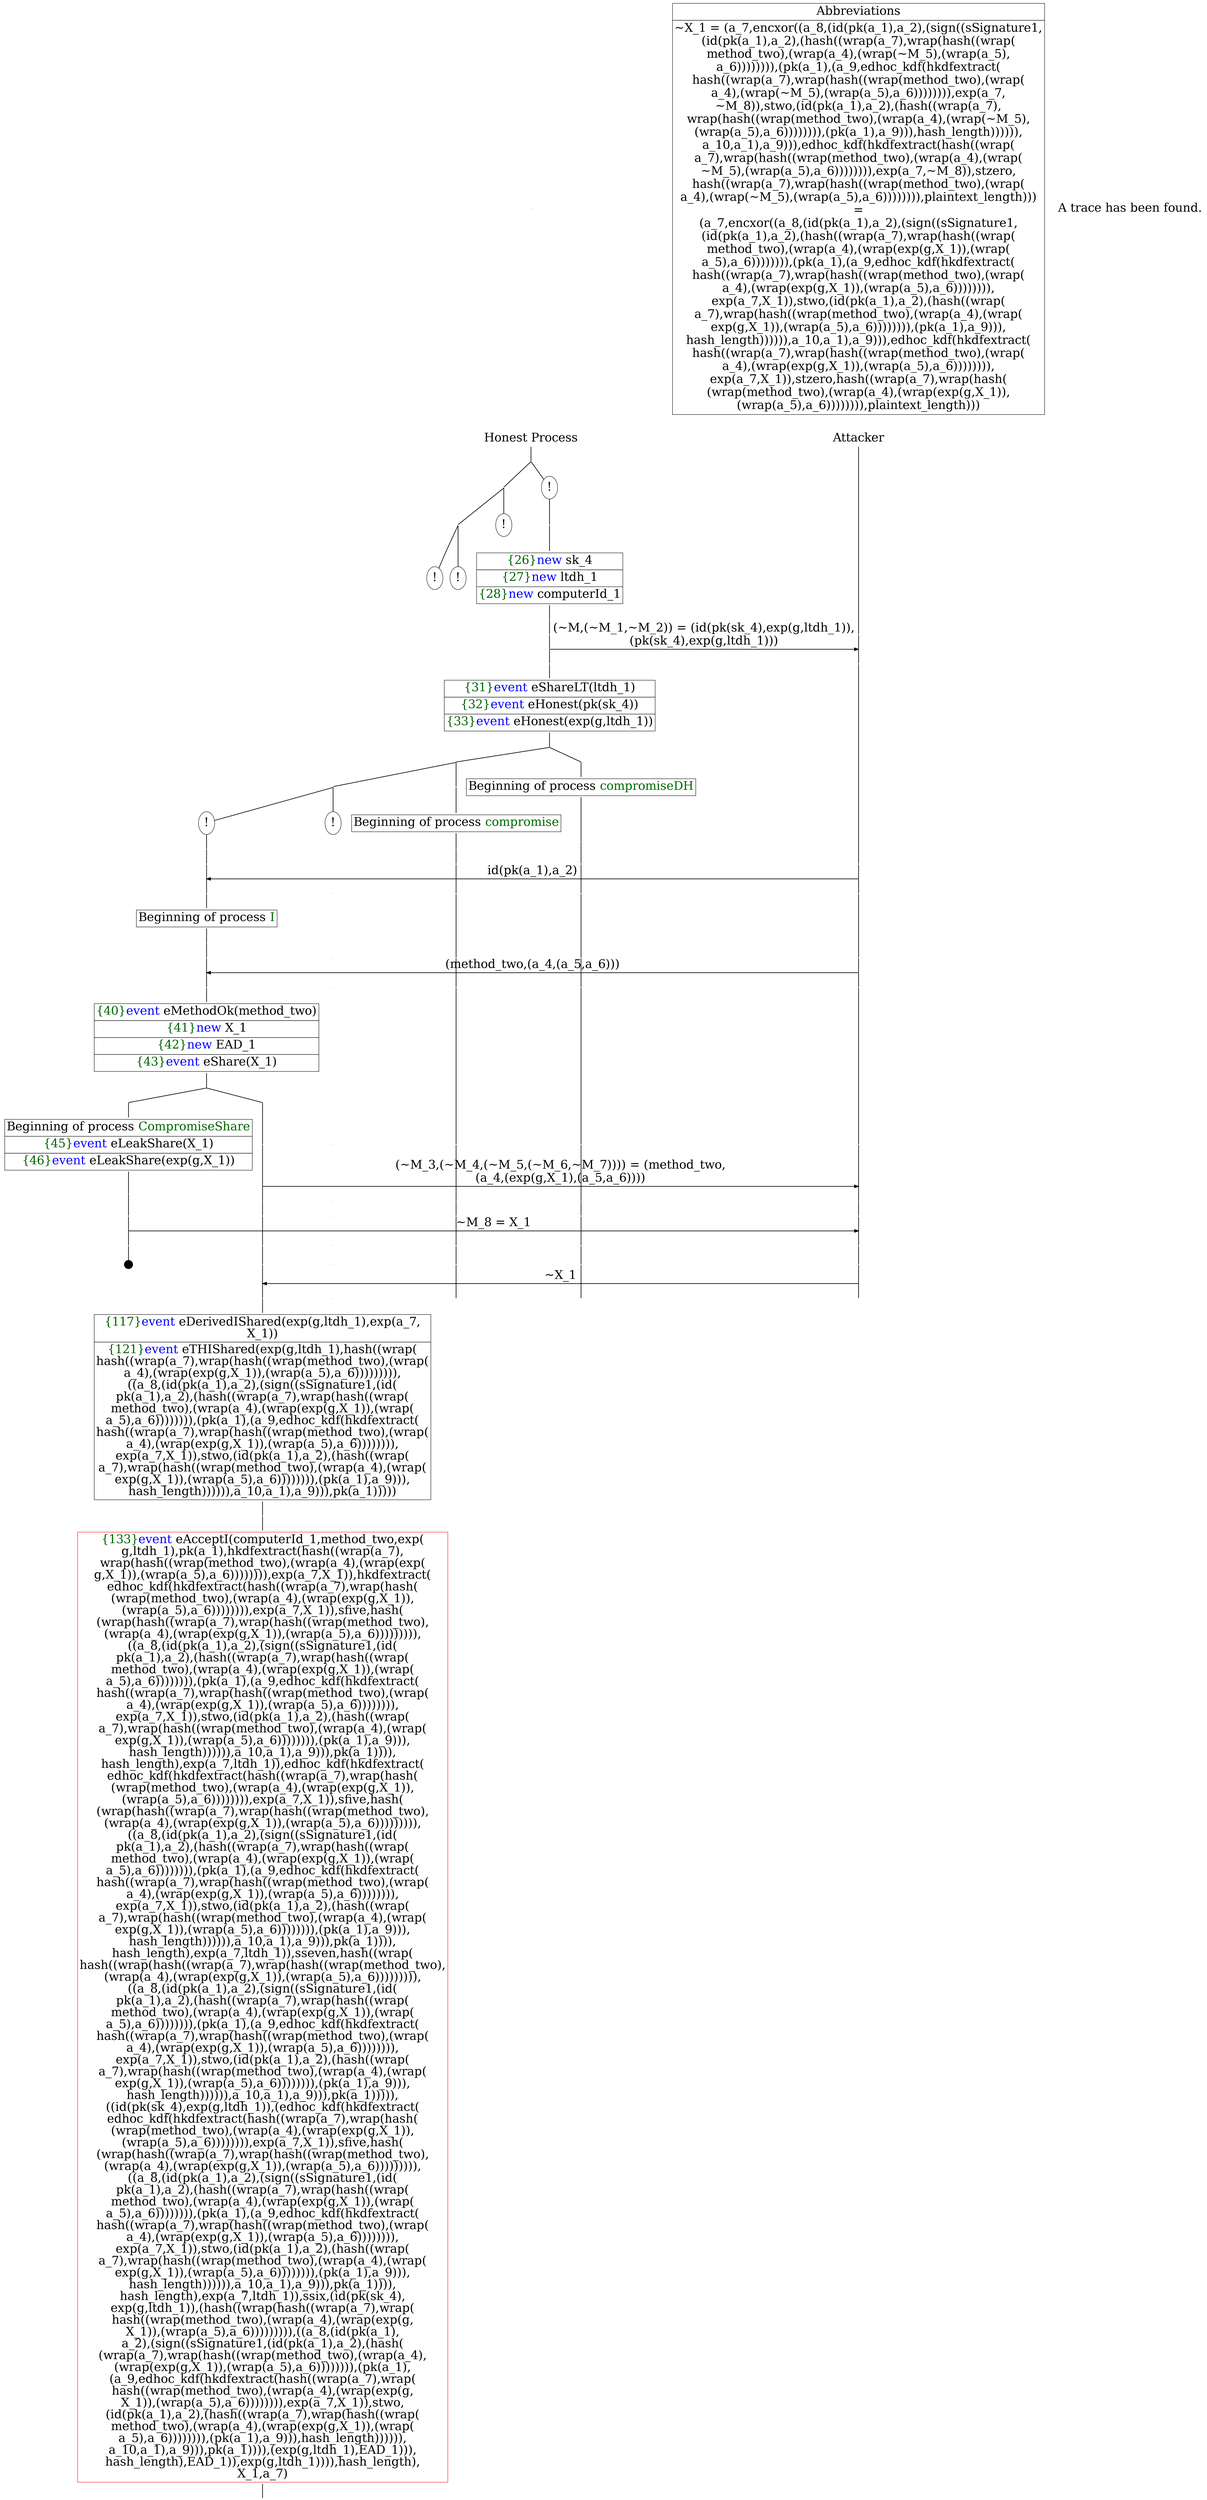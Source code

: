 digraph {
graph [ordering = out]
edge [arrowhead = none, penwidth = 1.6, fontsize = 30]
node [shape = point, width = 0, height = 0, fontsize = 30]
Trace<br/>
[label = <A trace has been found.<br/>
>, shape = plaintext]
P0__0 [label = "Honest Process", shape = plaintext]
P__0 [label = "Attacker", shape = plaintext]
Trace -> P0__0 [label = "", style = invisible, weight = 100]{rank = same; P0__0 P__0}
P0__0 -> P0__1 [label = <>, weight = 100]
/*RPar */
P0__1 -> P0_1__1 [label = <>]
P0__1 -> P0_0__1 [label = <>]
P0__1 [label = "", fixedsize = false, width = 0, height = 0, shape = none]
{rank = same; P0_0__1 P0_1__1}
P0_0__1 [label = "!", shape = ellipse]
P0_0_0__1 [label = "", fixedsize = false, width = 0, height = 0, shape = none]
P0_0__1 -> P0_0_0__1 [label = <>, weight = 100]
P0_0_0__1 -> P0_0_0__2 [label = <>, weight = 100]
P0_0_0__2 [shape = plaintext, label = <<TABLE BORDER="0" CELLBORDER="1" CELLSPACING="0" CELLPADDING="4"> <TR><TD><FONT COLOR="darkgreen">{26}</FONT><FONT COLOR="blue">new </FONT>sk_4</TD></TR><TR><TD><FONT COLOR="darkgreen">{27}</FONT><FONT COLOR="blue">new </FONT>ltdh_1</TD></TR><TR><TD><FONT COLOR="darkgreen">{28}</FONT><FONT COLOR="blue">new </FONT>computerId_1</TD></TR></TABLE>>]
P0_0_0__2 -> P0_0_0__3 [label = <>, weight = 100]
P0_0_0__3 -> P0_0_0__4 [label = <>, weight = 100]
P__0 -> P__1 [label = <>, weight = 100]
{rank = same; P__1 P0_0_0__4}
P0_0_0__4 -> P0_0_0__5 [label = <>, weight = 100]
P__1 -> P__2 [label = <>, weight = 100]
{rank = same; P__2 P0_0_0__5}
P0_0_0__5 -> P__2 [label = <(~M,(~M_1,~M_2)) = (id(pk(sk_4),exp(g,ltdh_1)),<br/>
(pk(sk_4),exp(g,ltdh_1)))>, arrowhead = normal]
P0_0_0__5 -> P0_0_0__6 [label = <>, weight = 100]
P__2 -> P__3 [label = <>, weight = 100]
{rank = same; P__3 P0_0_0__6}
P0_0_0__6 -> P0_0_0__7 [label = <>, weight = 100]
P0_0_0__7 [shape = plaintext, label = <<TABLE BORDER="0" CELLBORDER="1" CELLSPACING="0" CELLPADDING="4"> <TR><TD><FONT COLOR="darkgreen">{31}</FONT><FONT COLOR="blue">event</FONT> eShareLT(ltdh_1)</TD></TR><TR><TD><FONT COLOR="darkgreen">{32}</FONT><FONT COLOR="blue">event</FONT> eHonest(pk(sk_4))</TD></TR><TR><TD><FONT COLOR="darkgreen">{33}</FONT><FONT COLOR="blue">event</FONT> eHonest(exp(g,ltdh_1))</TD></TR></TABLE>>]
P0_0_0__7 -> P0_0_0__8 [label = <>, weight = 100]
/*RPar */
P0_0_0__8 -> P0_0_0_1__8 [label = <>]
P0_0_0__8 -> P0_0_0_0__8 [label = <>]
P0_0_0__8 [label = "", fixedsize = false, width = 0, height = 0, shape = none]
{rank = same; P0_0_0_0__8 P0_0_0_1__8}
P0_0_0_0__8 -> P0_0_0_0__9 [label = <>, weight = 100]
P0_0_0_0__9 [shape = plaintext, label = <<TABLE BORDER="0" CELLBORDER="1" CELLSPACING="0" CELLPADDING="4"> <TR><TD>Beginning of process <FONT COLOR="darkgreen">compromiseDH</FONT></TD></TR></TABLE>>]
P0_0_0_0__9 -> P0_0_0_0__10 [label = <>, weight = 100]
/*RPar */
P0_0_0_1__8 -> P0_0_0_1_1__8 [label = <>]
P0_0_0_1__8 -> P0_0_0_1_0__8 [label = <>]
P0_0_0_1__8 [label = "", fixedsize = false, width = 0, height = 0, shape = none]
{rank = same; P0_0_0_1_0__8 P0_0_0_1_1__8}
P0_0_0_1_0__8 -> P0_0_0_1_0__9 [label = <>, weight = 100]
P0_0_0_1_0__9 [shape = plaintext, label = <<TABLE BORDER="0" CELLBORDER="1" CELLSPACING="0" CELLPADDING="4"> <TR><TD>Beginning of process <FONT COLOR="darkgreen">compromise</FONT></TD></TR></TABLE>>]
P0_0_0_1_0__9 -> P0_0_0_1_0__10 [label = <>, weight = 100]
/*RPar */
P0_0_0_1_1__8 -> P0_0_0_1_1_1__8 [label = <>]
P0_0_0_1_1__8 -> P0_0_0_1_1_0__8 [label = <>]
P0_0_0_1_1__8 [label = "", fixedsize = false, width = 0, height = 0, shape = none]
{rank = same; P0_0_0_1_1_0__8 P0_0_0_1_1_1__8}
P0_0_0_1_1_0__8 [label = "!", shape = ellipse]
P0_0_0_1_1_1__8 [label = "!", shape = ellipse]
P0_0_0_1_1_1_0__8 [label = "", fixedsize = false, width = 0, height = 0, shape = none]
P0_0_0_1_1_1__8 -> P0_0_0_1_1_1_0__8 [label = <>, weight = 100]
/*RPar */
P0_1__1 -> P0_1_1__1 [label = <>]
P0_1__1 -> P0_1_0__1 [label = <>]
P0_1__1 [label = "", fixedsize = false, width = 0, height = 0, shape = none]
{rank = same; P0_1_0__1 P0_1_1__1}
P0_1_0__1 [label = "!", shape = ellipse]
/*RPar */
P0_1_1__1 -> P0_1_1_1__1 [label = <>]
P0_1_1__1 -> P0_1_1_0__1 [label = <>]
P0_1_1__1 [label = "", fixedsize = false, width = 0, height = 0, shape = none]
{rank = same; P0_1_1_0__1 P0_1_1_1__1}
P0_1_1_0__1 [label = "!", shape = ellipse]
P0_1_1_1__1 [label = "!", shape = ellipse]
P0_0_0_1_1_1_0__8 -> P0_0_0_1_1_1_0__9 [label = <>, weight = 100]
P0_0_0_1_1_0__9 [label = "", style = invisible]
P0_0_0_1_1_0__8 -> P0_0_0_1_1_0__9 [label = <>, weight = 100, style = invisible]
P0_0_0_1_0__10 -> P0_0_0_1_0__11 [label = <>, weight = 100]
P0_0_0_0__10 -> P0_0_0_0__11 [label = <>, weight = 100]
P__3 -> P__4 [label = <>, weight = 100]
{rank = same; P__4 P0_0_0_0__11 P0_0_0_1_0__11 P0_0_0_1_1_0__9 P0_0_0_1_1_1_0__9}
P0_0_0_1_1_1_0__9 -> P0_0_0_1_1_1_0__10 [label = <>, weight = 100]
P__4 -> P__5 [label = <>, weight = 100]
{rank = same; P__5 P0_0_0_1_1_1_0__10}
P0_0_0_1_1_1_0__10 -> P__5 [label = <id(pk(a_1),a_2)>, dir = back, arrowhead = normal]
P0_0_0_1_1_1_0__10 -> P0_0_0_1_1_1_0__11 [label = <>, weight = 100]
P0_0_0_1_1_0__10 [label = "", style = invisible]
P0_0_0_1_1_0__9 -> P0_0_0_1_1_0__10 [label = <>, weight = 100, style = invisible]
P0_0_0_1_0__11 -> P0_0_0_1_0__12 [label = <>, weight = 100]
P0_0_0_0__11 -> P0_0_0_0__12 [label = <>, weight = 100]
P__5 -> P__6 [label = <>, weight = 100]
{rank = same; P__6 P0_0_0_0__12 P0_0_0_1_0__12 P0_0_0_1_1_0__10 P0_0_0_1_1_1_0__11}
P0_0_0_1_1_1_0__11 -> P0_0_0_1_1_1_0__12 [label = <>, weight = 100]
P0_0_0_1_1_1_0__12 [shape = plaintext, label = <<TABLE BORDER="0" CELLBORDER="1" CELLSPACING="0" CELLPADDING="4"> <TR><TD>Beginning of process <FONT COLOR="darkgreen">I</FONT></TD></TR></TABLE>>]
P0_0_0_1_1_1_0__12 -> P0_0_0_1_1_1_0__13 [label = <>, weight = 100]
P0_0_0_1_1_1_0__13 -> P0_0_0_1_1_1_0__14 [label = <>, weight = 100]
P0_0_0_1_1_0__11 [label = "", style = invisible]
P0_0_0_1_1_0__10 -> P0_0_0_1_1_0__11 [label = <>, weight = 100, style = invisible]
P0_0_0_1_0__12 -> P0_0_0_1_0__13 [label = <>, weight = 100]
P0_0_0_0__12 -> P0_0_0_0__13 [label = <>, weight = 100]
P__6 -> P__7 [label = <>, weight = 100]
{rank = same; P__7 P0_0_0_0__13 P0_0_0_1_0__13 P0_0_0_1_1_0__11 P0_0_0_1_1_1_0__14}
P0_0_0_1_1_1_0__14 -> P0_0_0_1_1_1_0__15 [label = <>, weight = 100]
P__7 -> P__8 [label = <>, weight = 100]
{rank = same; P__8 P0_0_0_1_1_1_0__15}
P0_0_0_1_1_1_0__15 -> P__8 [label = <(method_two,(a_4,(a_5,a_6)))>, dir = back, arrowhead = normal]
P0_0_0_1_1_1_0__15 -> P0_0_0_1_1_1_0__16 [label = <>, weight = 100]
P0_0_0_1_1_0__12 [label = "", style = invisible]
P0_0_0_1_1_0__11 -> P0_0_0_1_1_0__12 [label = <>, weight = 100, style = invisible]
P0_0_0_1_0__13 -> P0_0_0_1_0__14 [label = <>, weight = 100]
P0_0_0_0__13 -> P0_0_0_0__14 [label = <>, weight = 100]
P__8 -> P__9 [label = <>, weight = 100]
{rank = same; P__9 P0_0_0_0__14 P0_0_0_1_0__14 P0_0_0_1_1_0__12 P0_0_0_1_1_1_0__16}
P0_0_0_1_1_1_0__16 -> P0_0_0_1_1_1_0__17 [label = <>, weight = 100]
P0_0_0_1_1_1_0__17 [shape = plaintext, label = <<TABLE BORDER="0" CELLBORDER="1" CELLSPACING="0" CELLPADDING="4"> <TR><TD><FONT COLOR="darkgreen">{40}</FONT><FONT COLOR="blue">event</FONT> eMethodOk(method_two)</TD></TR><TR><TD><FONT COLOR="darkgreen">{41}</FONT><FONT COLOR="blue">new </FONT>X_1</TD></TR><TR><TD><FONT COLOR="darkgreen">{42}</FONT><FONT COLOR="blue">new </FONT>EAD_1</TD></TR><TR><TD><FONT COLOR="darkgreen">{43}</FONT><FONT COLOR="blue">event</FONT> eShare(X_1)</TD></TR></TABLE>>]
P0_0_0_1_1_1_0__17 -> P0_0_0_1_1_1_0__18 [label = <>, weight = 100]
/*RPar */
P0_0_0_1_1_1_0__18 -> P0_0_0_1_1_1_0_1__18 [label = <>]
P0_0_0_1_1_1_0__18 -> P0_0_0_1_1_1_0_0__18 [label = <>]
P0_0_0_1_1_1_0__18 [label = "", fixedsize = false, width = 0, height = 0, shape = none]
{rank = same; P0_0_0_1_1_1_0_0__18 P0_0_0_1_1_1_0_1__18}
P0_0_0_1_1_1_0_0__18 -> P0_0_0_1_1_1_0_0__19 [label = <>, weight = 100]
P0_0_0_1_1_0__13 [label = "", style = invisible]
P0_0_0_1_1_0__12 -> P0_0_0_1_1_0__13 [label = <>, weight = 100, style = invisible]
P0_0_0_1_0__14 -> P0_0_0_1_0__15 [label = <>, weight = 100]
P0_0_0_0__14 -> P0_0_0_0__15 [label = <>, weight = 100]
P__9 -> P__10 [label = <>, weight = 100]
{rank = same; P__10 P0_0_0_0__15 P0_0_0_1_0__15 P0_0_0_1_1_0__13 P0_0_0_1_1_1_0_0__19}
P0_0_0_1_1_1_0_0__19 -> P0_0_0_1_1_1_0_0__20 [label = <>, weight = 100]
P__10 -> P__11 [label = <>, weight = 100]
{rank = same; P__11 P0_0_0_1_1_1_0_0__20}
P0_0_0_1_1_1_0_0__20 -> P__11 [label = <(~M_3,(~M_4,(~M_5,(~M_6,~M_7)))) = (method_two,<br/>
(a_4,(exp(g,X_1),(a_5,a_6))))>, arrowhead = normal]
P0_0_0_1_1_1_0_0__20 -> P0_0_0_1_1_1_0_0__21 [label = <>, weight = 100]
P0_0_0_1_1_0__14 [label = "", style = invisible]
P0_0_0_1_1_0__13 -> P0_0_0_1_1_0__14 [label = <>, weight = 100, style = invisible]
P0_0_0_1_0__15 -> P0_0_0_1_0__16 [label = <>, weight = 100]
P0_0_0_0__15 -> P0_0_0_0__16 [label = <>, weight = 100]
P__11 -> P__12 [label = <>, weight = 100]
{rank = same; P__12 P0_0_0_0__16 P0_0_0_1_0__16 P0_0_0_1_1_0__14 P0_0_0_1_1_1_0_0__21}
P0_0_0_1_1_1_0_1__18 -> P0_0_0_1_1_1_0_1__19 [label = <>, weight = 100]
P0_0_0_1_1_1_0_1__19 [shape = plaintext, label = <<TABLE BORDER="0" CELLBORDER="1" CELLSPACING="0" CELLPADDING="4"> <TR><TD>Beginning of process <FONT COLOR="darkgreen">CompromiseShare</FONT></TD></TR><TR><TD><FONT COLOR="darkgreen">{45}</FONT><FONT COLOR="blue">event</FONT> eLeakShare(X_1)</TD></TR><TR><TD><FONT COLOR="darkgreen">{46}</FONT><FONT COLOR="blue">event</FONT> eLeakShare(exp(g,X_1))</TD></TR></TABLE>>]
P0_0_0_1_1_1_0_1__19 -> P0_0_0_1_1_1_0_1__20 [label = <>, weight = 100]
P0_0_0_1_1_1_0_1__20 -> P0_0_0_1_1_1_0_1__21 [label = <>, weight = 100]
P0_0_0_1_1_1_0_0__21 -> P0_0_0_1_1_1_0_0__22 [label = <>, weight = 100]
P0_0_0_1_1_0__15 [label = "", style = invisible]
P0_0_0_1_1_0__14 -> P0_0_0_1_1_0__15 [label = <>, weight = 100, style = invisible]
P0_0_0_1_0__16 -> P0_0_0_1_0__17 [label = <>, weight = 100]
P0_0_0_0__16 -> P0_0_0_0__17 [label = <>, weight = 100]
P__12 -> P__13 [label = <>, weight = 100]
{rank = same; P__13 P0_0_0_0__17 P0_0_0_1_0__17 P0_0_0_1_1_0__15 P0_0_0_1_1_1_0_0__22 P0_0_0_1_1_1_0_1__21}
P0_0_0_1_1_1_0_1__21 -> P0_0_0_1_1_1_0_1__22 [label = <>, weight = 100]
P__13 -> P__14 [label = <>, weight = 100]
{rank = same; P__14 P0_0_0_1_1_1_0_1__22}
P0_0_0_1_1_1_0_1__22 -> P__14 [label = <~M_8 = X_1>, arrowhead = normal]
P0_0_0_1_1_1_0_1__22 -> P0_0_0_1_1_1_0_1__23 [label = <>, weight = 100]
P0_0_0_1_1_1_0_0__22 -> P0_0_0_1_1_1_0_0__23 [label = <>, weight = 100]
P0_0_0_1_1_0__16 [label = "", style = invisible]
P0_0_0_1_1_0__15 -> P0_0_0_1_1_0__16 [label = <>, weight = 100, style = invisible]
P0_0_0_1_0__17 -> P0_0_0_1_0__18 [label = <>, weight = 100]
P0_0_0_0__17 -> P0_0_0_0__18 [label = <>, weight = 100]
P__14 -> P__15 [label = <>, weight = 100]
{rank = same; P__15 P0_0_0_0__18 P0_0_0_1_0__18 P0_0_0_1_1_0__16 P0_0_0_1_1_1_0_0__23 P0_0_0_1_1_1_0_1__23}
P0_0_0_1_1_1_0_1__24 [label = "", width = 0.3, height = 0.3]
P0_0_0_1_1_1_0_1__23 -> P0_0_0_1_1_1_0_1__24 [label = <>, weight = 100]
P0_0_0_1_1_1_0_0__23 -> P0_0_0_1_1_1_0_0__24 [label = <>, weight = 100]
P0_0_0_1_1_0__17 [label = "", style = invisible]
P0_0_0_1_1_0__16 -> P0_0_0_1_1_0__17 [label = <>, weight = 100, style = invisible]
P0_0_0_1_0__18 -> P0_0_0_1_0__19 [label = <>, weight = 100]
P0_0_0_0__18 -> P0_0_0_0__19 [label = <>, weight = 100]
P__15 -> P__16 [label = <>, weight = 100]
{rank = same; P__16 P0_0_0_0__19 P0_0_0_1_0__19 P0_0_0_1_1_0__17 P0_0_0_1_1_1_0_0__24}
P0_0_0_1_1_1_0_0__24 -> P0_0_0_1_1_1_0_0__25 [label = <>, weight = 100]
P__16 -> P__17 [label = <>, weight = 100]
{rank = same; P__17 P0_0_0_1_1_1_0_0__25}
P0_0_0_1_1_1_0_0__25 -> P__17 [label = <~X_1>, dir = back, arrowhead = normal]
P0_0_0_1_1_1_0_0__25 -> P0_0_0_1_1_1_0_0__26 [label = <>, weight = 100]
P0_0_0_1_1_0__18 [label = "", style = invisible]
P0_0_0_1_1_0__17 -> P0_0_0_1_1_0__18 [label = <>, weight = 100, style = invisible]
P0_0_0_1_0__19 -> P0_0_0_1_0__20 [label = <>, weight = 100]
P0_0_0_0__19 -> P0_0_0_0__20 [label = <>, weight = 100]
P__17 -> P__18 [label = <>, weight = 100]
{rank = same; P__18 P0_0_0_0__20 P0_0_0_1_0__20 P0_0_0_1_1_0__18 P0_0_0_1_1_1_0_0__26}
P0_0_0_1_1_1_0_0__26 -> P0_0_0_1_1_1_0_0__27 [label = <>, weight = 100]
P0_0_0_1_1_1_0_0__27 [shape = plaintext, label = <<TABLE BORDER="0" CELLBORDER="1" CELLSPACING="0" CELLPADDING="4"> <TR><TD><FONT COLOR="darkgreen">{117}</FONT><FONT COLOR="blue">event</FONT> eDerivedIShared(exp(g,ltdh_1),exp(a_7,<br/>
X_1))</TD></TR><TR><TD><FONT COLOR="darkgreen">{121}</FONT><FONT COLOR="blue">event</FONT> eTHIShared(exp(g,ltdh_1),hash((wrap(<br/>
hash((wrap(a_7),wrap(hash((wrap(method_two),(wrap(<br/>
a_4),(wrap(exp(g,X_1)),(wrap(a_5),a_6))))))))),<br/>
((a_8,(id(pk(a_1),a_2),(sign((sSignature1,(id(<br/>
pk(a_1),a_2),(hash((wrap(a_7),wrap(hash((wrap(<br/>
method_two),(wrap(a_4),(wrap(exp(g,X_1)),(wrap(<br/>
a_5),a_6)))))))),(pk(a_1),(a_9,edhoc_kdf(hkdfextract(<br/>
hash((wrap(a_7),wrap(hash((wrap(method_two),(wrap(<br/>
a_4),(wrap(exp(g,X_1)),(wrap(a_5),a_6)))))))),<br/>
exp(a_7,X_1)),stwo,(id(pk(a_1),a_2),(hash((wrap(<br/>
a_7),wrap(hash((wrap(method_two),(wrap(a_4),(wrap(<br/>
exp(g,X_1)),(wrap(a_5),a_6)))))))),(pk(a_1),a_9))),<br/>
hash_length)))))),a_10,a_1),a_9))),pk(a_1)))))<br/>
</TD></TR></TABLE>>]
P0_0_0_1_1_1_0_0__27 -> P0_0_0_1_1_1_0_0__28 [label = <>, weight = 100]
P0_0_0_1_1_1_0_0__28 -> P0_0_0_1_1_1_0_0__29 [label = <>, weight = 100]
P0_0_0_1_1_1_0_0__29 [color = red, shape = plaintext, label = <<TABLE BORDER="0" CELLBORDER="1" CELLSPACING="0" CELLPADDING="4"> <TR><TD><FONT COLOR="darkgreen">{133}</FONT><FONT COLOR="blue">event</FONT> eAcceptI(computerId_1,method_two,exp(<br/>
g,ltdh_1),pk(a_1),hkdfextract(hash((wrap(a_7),<br/>
wrap(hash((wrap(method_two),(wrap(a_4),(wrap(exp(<br/>
g,X_1)),(wrap(a_5),a_6)))))))),exp(a_7,X_1)),hkdfextract(<br/>
edhoc_kdf(hkdfextract(hash((wrap(a_7),wrap(hash(<br/>
(wrap(method_two),(wrap(a_4),(wrap(exp(g,X_1)),<br/>
(wrap(a_5),a_6)))))))),exp(a_7,X_1)),sfive,hash(<br/>
(wrap(hash((wrap(a_7),wrap(hash((wrap(method_two),<br/>
(wrap(a_4),(wrap(exp(g,X_1)),(wrap(a_5),a_6))))))))),<br/>
((a_8,(id(pk(a_1),a_2),(sign((sSignature1,(id(<br/>
pk(a_1),a_2),(hash((wrap(a_7),wrap(hash((wrap(<br/>
method_two),(wrap(a_4),(wrap(exp(g,X_1)),(wrap(<br/>
a_5),a_6)))))))),(pk(a_1),(a_9,edhoc_kdf(hkdfextract(<br/>
hash((wrap(a_7),wrap(hash((wrap(method_two),(wrap(<br/>
a_4),(wrap(exp(g,X_1)),(wrap(a_5),a_6)))))))),<br/>
exp(a_7,X_1)),stwo,(id(pk(a_1),a_2),(hash((wrap(<br/>
a_7),wrap(hash((wrap(method_two),(wrap(a_4),(wrap(<br/>
exp(g,X_1)),(wrap(a_5),a_6)))))))),(pk(a_1),a_9))),<br/>
hash_length)))))),a_10,a_1),a_9))),pk(a_1)))),<br/>
hash_length),exp(a_7,ltdh_1)),edhoc_kdf(hkdfextract(<br/>
edhoc_kdf(hkdfextract(hash((wrap(a_7),wrap(hash(<br/>
(wrap(method_two),(wrap(a_4),(wrap(exp(g,X_1)),<br/>
(wrap(a_5),a_6)))))))),exp(a_7,X_1)),sfive,hash(<br/>
(wrap(hash((wrap(a_7),wrap(hash((wrap(method_two),<br/>
(wrap(a_4),(wrap(exp(g,X_1)),(wrap(a_5),a_6))))))))),<br/>
((a_8,(id(pk(a_1),a_2),(sign((sSignature1,(id(<br/>
pk(a_1),a_2),(hash((wrap(a_7),wrap(hash((wrap(<br/>
method_two),(wrap(a_4),(wrap(exp(g,X_1)),(wrap(<br/>
a_5),a_6)))))))),(pk(a_1),(a_9,edhoc_kdf(hkdfextract(<br/>
hash((wrap(a_7),wrap(hash((wrap(method_two),(wrap(<br/>
a_4),(wrap(exp(g,X_1)),(wrap(a_5),a_6)))))))),<br/>
exp(a_7,X_1)),stwo,(id(pk(a_1),a_2),(hash((wrap(<br/>
a_7),wrap(hash((wrap(method_two),(wrap(a_4),(wrap(<br/>
exp(g,X_1)),(wrap(a_5),a_6)))))))),(pk(a_1),a_9))),<br/>
hash_length)))))),a_10,a_1),a_9))),pk(a_1)))),<br/>
hash_length),exp(a_7,ltdh_1)),sseven,hash((wrap(<br/>
hash((wrap(hash((wrap(a_7),wrap(hash((wrap(method_two),<br/>
(wrap(a_4),(wrap(exp(g,X_1)),(wrap(a_5),a_6))))))))),<br/>
((a_8,(id(pk(a_1),a_2),(sign((sSignature1,(id(<br/>
pk(a_1),a_2),(hash((wrap(a_7),wrap(hash((wrap(<br/>
method_two),(wrap(a_4),(wrap(exp(g,X_1)),(wrap(<br/>
a_5),a_6)))))))),(pk(a_1),(a_9,edhoc_kdf(hkdfextract(<br/>
hash((wrap(a_7),wrap(hash((wrap(method_two),(wrap(<br/>
a_4),(wrap(exp(g,X_1)),(wrap(a_5),a_6)))))))),<br/>
exp(a_7,X_1)),stwo,(id(pk(a_1),a_2),(hash((wrap(<br/>
a_7),wrap(hash((wrap(method_two),(wrap(a_4),(wrap(<br/>
exp(g,X_1)),(wrap(a_5),a_6)))))))),(pk(a_1),a_9))),<br/>
hash_length)))))),a_10,a_1),a_9))),pk(a_1))))),<br/>
((id(pk(sk_4),exp(g,ltdh_1)),(edhoc_kdf(hkdfextract(<br/>
edhoc_kdf(hkdfextract(hash((wrap(a_7),wrap(hash(<br/>
(wrap(method_two),(wrap(a_4),(wrap(exp(g,X_1)),<br/>
(wrap(a_5),a_6)))))))),exp(a_7,X_1)),sfive,hash(<br/>
(wrap(hash((wrap(a_7),wrap(hash((wrap(method_two),<br/>
(wrap(a_4),(wrap(exp(g,X_1)),(wrap(a_5),a_6))))))))),<br/>
((a_8,(id(pk(a_1),a_2),(sign((sSignature1,(id(<br/>
pk(a_1),a_2),(hash((wrap(a_7),wrap(hash((wrap(<br/>
method_two),(wrap(a_4),(wrap(exp(g,X_1)),(wrap(<br/>
a_5),a_6)))))))),(pk(a_1),(a_9,edhoc_kdf(hkdfextract(<br/>
hash((wrap(a_7),wrap(hash((wrap(method_two),(wrap(<br/>
a_4),(wrap(exp(g,X_1)),(wrap(a_5),a_6)))))))),<br/>
exp(a_7,X_1)),stwo,(id(pk(a_1),a_2),(hash((wrap(<br/>
a_7),wrap(hash((wrap(method_two),(wrap(a_4),(wrap(<br/>
exp(g,X_1)),(wrap(a_5),a_6)))))))),(pk(a_1),a_9))),<br/>
hash_length)))))),a_10,a_1),a_9))),pk(a_1)))),<br/>
hash_length),exp(a_7,ltdh_1)),ssix,(id(pk(sk_4),<br/>
exp(g,ltdh_1)),(hash((wrap(hash((wrap(a_7),wrap(<br/>
hash((wrap(method_two),(wrap(a_4),(wrap(exp(g,<br/>
X_1)),(wrap(a_5),a_6))))))))),((a_8,(id(pk(a_1),<br/>
a_2),(sign((sSignature1,(id(pk(a_1),a_2),(hash(<br/>
(wrap(a_7),wrap(hash((wrap(method_two),(wrap(a_4),<br/>
(wrap(exp(g,X_1)),(wrap(a_5),a_6)))))))),(pk(a_1),<br/>
(a_9,edhoc_kdf(hkdfextract(hash((wrap(a_7),wrap(<br/>
hash((wrap(method_two),(wrap(a_4),(wrap(exp(g,<br/>
X_1)),(wrap(a_5),a_6)))))))),exp(a_7,X_1)),stwo,<br/>
(id(pk(a_1),a_2),(hash((wrap(a_7),wrap(hash((wrap(<br/>
method_two),(wrap(a_4),(wrap(exp(g,X_1)),(wrap(<br/>
a_5),a_6)))))))),(pk(a_1),a_9))),hash_length)))))),<br/>
a_10,a_1),a_9))),pk(a_1)))),(exp(g,ltdh_1),EAD_1))),<br/>
hash_length),EAD_1)),exp(g,ltdh_1)))),hash_length),<br/>
X_1,a_7)</TD></TR></TABLE>>]
P0_0_0_1_1_1_0_0__29 -> P0_0_0_1_1_1_0_0__30 [label = <>, weight = 100]
Abbrev [shape = plaintext, label = <<TABLE BORDER="0" CELLBORDER="1" CELLSPACING="0" CELLPADDING="4"><TR> <TD> Abbreviations </TD></TR><TR><TD>~X_1 = (a_7,encxor((a_8,(id(pk(a_1),a_2),(sign((sSignature1,<br/>
(id(pk(a_1),a_2),(hash((wrap(a_7),wrap(hash((wrap(<br/>
method_two),(wrap(a_4),(wrap(~M_5),(wrap(a_5),<br/>
a_6)))))))),(pk(a_1),(a_9,edhoc_kdf(hkdfextract(<br/>
hash((wrap(a_7),wrap(hash((wrap(method_two),(wrap(<br/>
a_4),(wrap(~M_5),(wrap(a_5),a_6)))))))),exp(a_7,<br/>
~M_8)),stwo,(id(pk(a_1),a_2),(hash((wrap(a_7),<br/>
wrap(hash((wrap(method_two),(wrap(a_4),(wrap(~M_5),<br/>
(wrap(a_5),a_6)))))))),(pk(a_1),a_9))),hash_length)))))),<br/>
a_10,a_1),a_9))),edhoc_kdf(hkdfextract(hash((wrap(<br/>
a_7),wrap(hash((wrap(method_two),(wrap(a_4),(wrap(<br/>
~M_5),(wrap(a_5),a_6)))))))),exp(a_7,~M_8)),stzero,<br/>
hash((wrap(a_7),wrap(hash((wrap(method_two),(wrap(<br/>
a_4),(wrap(~M_5),(wrap(a_5),a_6)))))))),plaintext_length)))<br/>
=<br/>
(a_7,encxor((a_8,(id(pk(a_1),a_2),(sign((sSignature1,<br/>
(id(pk(a_1),a_2),(hash((wrap(a_7),wrap(hash((wrap(<br/>
method_two),(wrap(a_4),(wrap(exp(g,X_1)),(wrap(<br/>
a_5),a_6)))))))),(pk(a_1),(a_9,edhoc_kdf(hkdfextract(<br/>
hash((wrap(a_7),wrap(hash((wrap(method_two),(wrap(<br/>
a_4),(wrap(exp(g,X_1)),(wrap(a_5),a_6)))))))),<br/>
exp(a_7,X_1)),stwo,(id(pk(a_1),a_2),(hash((wrap(<br/>
a_7),wrap(hash((wrap(method_two),(wrap(a_4),(wrap(<br/>
exp(g,X_1)),(wrap(a_5),a_6)))))))),(pk(a_1),a_9))),<br/>
hash_length)))))),a_10,a_1),a_9))),edhoc_kdf(hkdfextract(<br/>
hash((wrap(a_7),wrap(hash((wrap(method_two),(wrap(<br/>
a_4),(wrap(exp(g,X_1)),(wrap(a_5),a_6)))))))),<br/>
exp(a_7,X_1)),stzero,hash((wrap(a_7),wrap(hash(<br/>
(wrap(method_two),(wrap(a_4),(wrap(exp(g,X_1)),<br/>
(wrap(a_5),a_6)))))))),plaintext_length)))</TD></TR></TABLE>>]Abbrev -> P__0 [style = invisible, weight =100]}